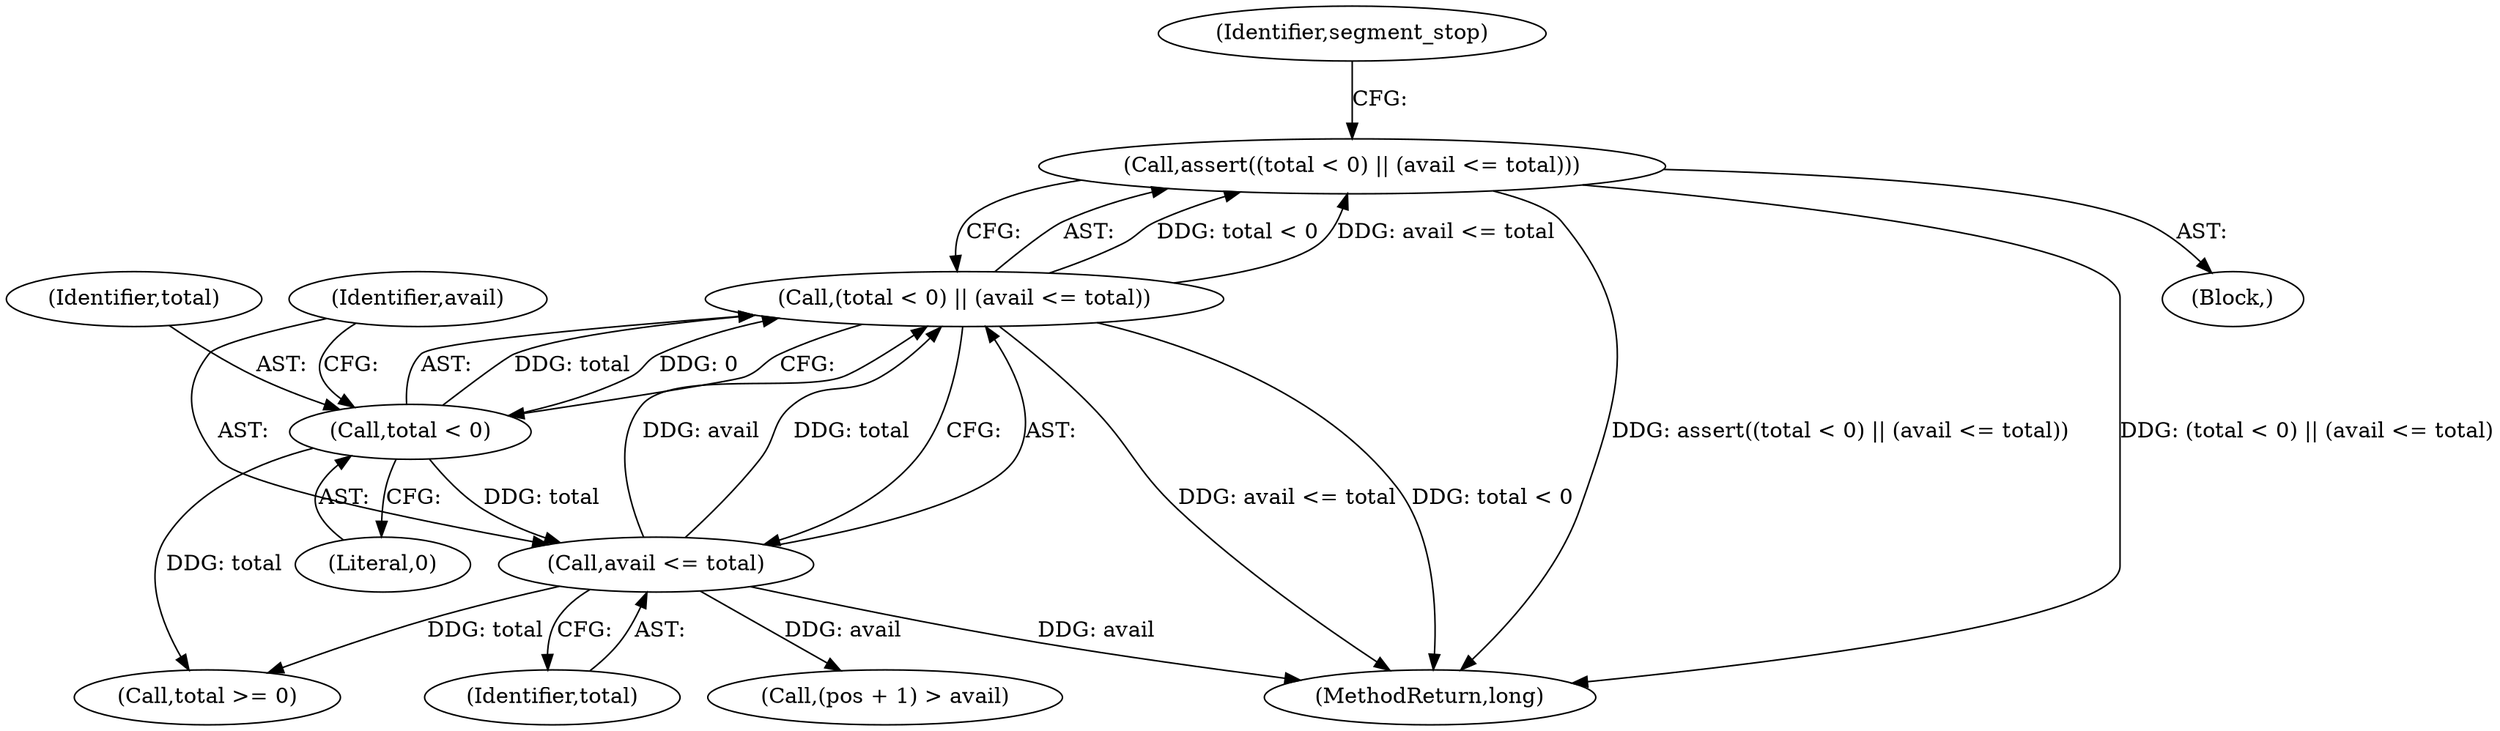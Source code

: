 digraph "1_Android_04839626ed859623901ebd3a5fd483982186b59d_28@API" {
"1000173" [label="(Call,assert((total < 0) || (avail <= total)))"];
"1000174" [label="(Call,(total < 0) || (avail <= total))"];
"1000175" [label="(Call,total < 0)"];
"1000178" [label="(Call,avail <= total)"];
"1000180" [label="(Identifier,total)"];
"1000156" [label="(Block,)"];
"1000179" [label="(Identifier,avail)"];
"1000177" [label="(Literal,0)"];
"1000174" [label="(Call,(total < 0) || (avail <= total))"];
"1000905" [label="(MethodReturn,long)"];
"1000206" [label="(Call,total >= 0)"];
"1000225" [label="(Call,(pos + 1) > avail)"];
"1000183" [label="(Identifier,segment_stop)"];
"1000173" [label="(Call,assert((total < 0) || (avail <= total)))"];
"1000175" [label="(Call,total < 0)"];
"1000176" [label="(Identifier,total)"];
"1000178" [label="(Call,avail <= total)"];
"1000173" -> "1000156"  [label="AST: "];
"1000173" -> "1000174"  [label="CFG: "];
"1000174" -> "1000173"  [label="AST: "];
"1000183" -> "1000173"  [label="CFG: "];
"1000173" -> "1000905"  [label="DDG: assert((total < 0) || (avail <= total))"];
"1000173" -> "1000905"  [label="DDG: (total < 0) || (avail <= total)"];
"1000174" -> "1000173"  [label="DDG: total < 0"];
"1000174" -> "1000173"  [label="DDG: avail <= total"];
"1000174" -> "1000175"  [label="CFG: "];
"1000174" -> "1000178"  [label="CFG: "];
"1000175" -> "1000174"  [label="AST: "];
"1000178" -> "1000174"  [label="AST: "];
"1000174" -> "1000905"  [label="DDG: avail <= total"];
"1000174" -> "1000905"  [label="DDG: total < 0"];
"1000175" -> "1000174"  [label="DDG: total"];
"1000175" -> "1000174"  [label="DDG: 0"];
"1000178" -> "1000174"  [label="DDG: avail"];
"1000178" -> "1000174"  [label="DDG: total"];
"1000175" -> "1000177"  [label="CFG: "];
"1000176" -> "1000175"  [label="AST: "];
"1000177" -> "1000175"  [label="AST: "];
"1000179" -> "1000175"  [label="CFG: "];
"1000175" -> "1000178"  [label="DDG: total"];
"1000175" -> "1000206"  [label="DDG: total"];
"1000178" -> "1000180"  [label="CFG: "];
"1000179" -> "1000178"  [label="AST: "];
"1000180" -> "1000178"  [label="AST: "];
"1000178" -> "1000905"  [label="DDG: avail"];
"1000178" -> "1000206"  [label="DDG: total"];
"1000178" -> "1000225"  [label="DDG: avail"];
}
